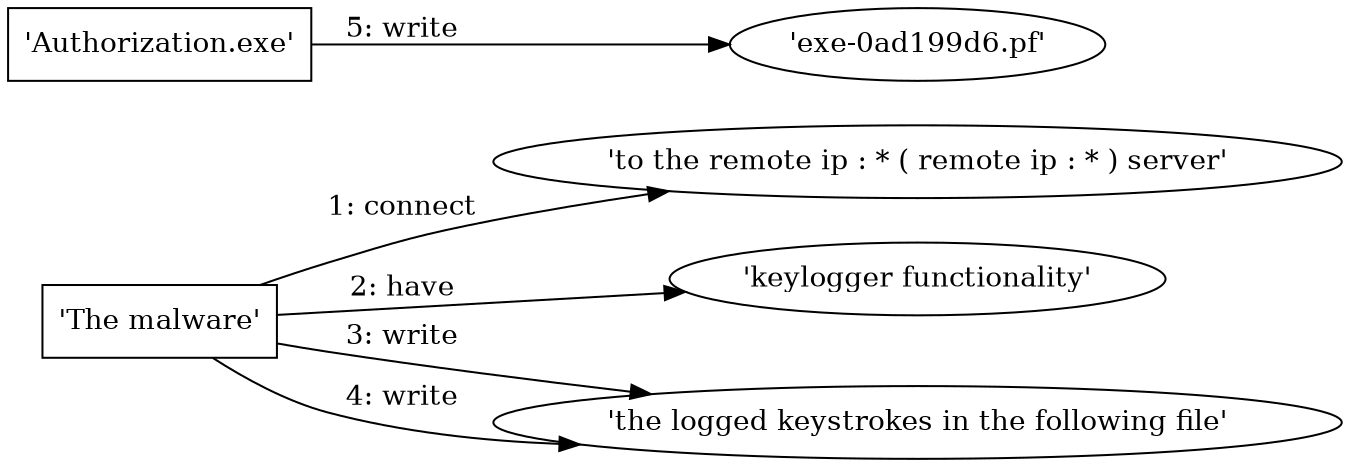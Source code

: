 digraph "graph.dot" {
rankdir="LR"
size="9"
fixedsize="false"
splines="true"
nodesep=0.3
ranksep=0
fontsize=10
overlap="scalexy"
engine= "neato"
	"'to the remote ip : * ( remote ip : * ) server'" [node_type=file shape=ellipse]
	"'The malware'" [node_type=file shape=ellipse]
	"'The malware'" -> "'to the remote ip : * ( remote ip : * ) server'" [label="1: connect"]
	"'keylogger functionality'" [node_type=file shape=ellipse]
	"'The malware'" [node_type=file shape=ellipse]
	"'The malware'" -> "'keylogger functionality'" [label="2: have"]
	"'the logged keystrokes in the following file'" [node_type=file shape=ellipse]
	"'The malware'" [node_type=Process shape=box]
	"'The malware'" -> "'the logged keystrokes in the following file'" [label="3: write"]
	"'the logged keystrokes in the following file'" [node_type=file shape=ellipse]
	"'The malware'" [node_type=Process shape=box]
	"'The malware'" -> "'the logged keystrokes in the following file'" [label="4: write"]
	"'exe-0ad199d6.pf'" [node_type=file shape=ellipse]
	"'Authorization.exe'" [node_type=Process shape=box]
	"'Authorization.exe'" -> "'exe-0ad199d6.pf'" [label="5: write"]
}
